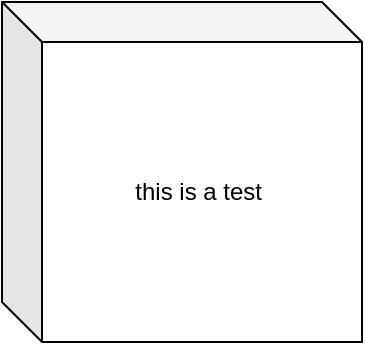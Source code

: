 <mxfile version="13.10.3" type="github"><diagram id="arWfDQdQZ-S8r10goCjB" name="Page-1"><mxGraphModel dx="882" dy="1113" grid="1" gridSize="10" guides="1" tooltips="1" connect="1" arrows="1" fold="1" page="1" pageScale="1" pageWidth="850" pageHeight="1100" math="0" shadow="0"><root><mxCell id="0"/><mxCell id="1" parent="0"/><mxCell id="yKDZlaVA5EjBG5H8fOlS-1" value="this is a test&amp;nbsp;" style="shape=cube;whiteSpace=wrap;html=1;boundedLbl=1;backgroundOutline=1;darkOpacity=0.05;darkOpacity2=0.1;" vertex="1" parent="1"><mxGeometry x="280" y="340" width="180" height="170" as="geometry"/></mxCell></root></mxGraphModel></diagram></mxfile>